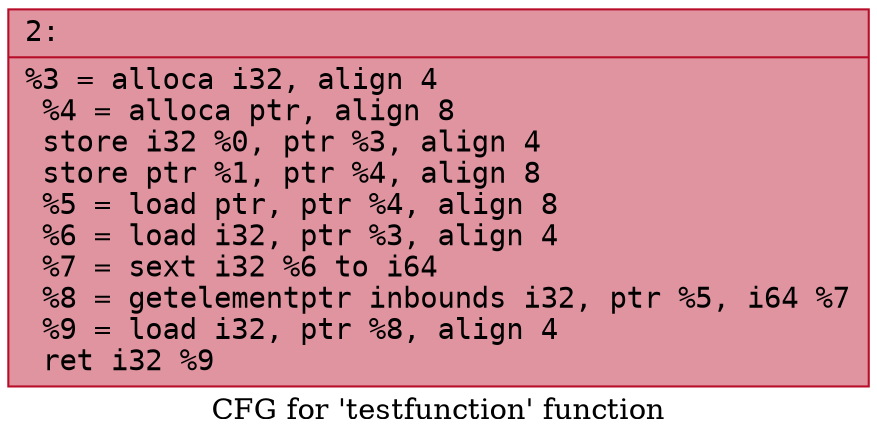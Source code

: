 digraph "CFG for 'testfunction' function" {
	label="CFG for 'testfunction' function";

	Node0x600000476210 [shape=record,color="#b70d28ff", style=filled, fillcolor="#b70d2870" fontname="Courier",label="{2:\l|  %3 = alloca i32, align 4\l  %4 = alloca ptr, align 8\l  store i32 %0, ptr %3, align 4\l  store ptr %1, ptr %4, align 8\l  %5 = load ptr, ptr %4, align 8\l  %6 = load i32, ptr %3, align 4\l  %7 = sext i32 %6 to i64\l  %8 = getelementptr inbounds i32, ptr %5, i64 %7\l  %9 = load i32, ptr %8, align 4\l  ret i32 %9\l}"];
}
